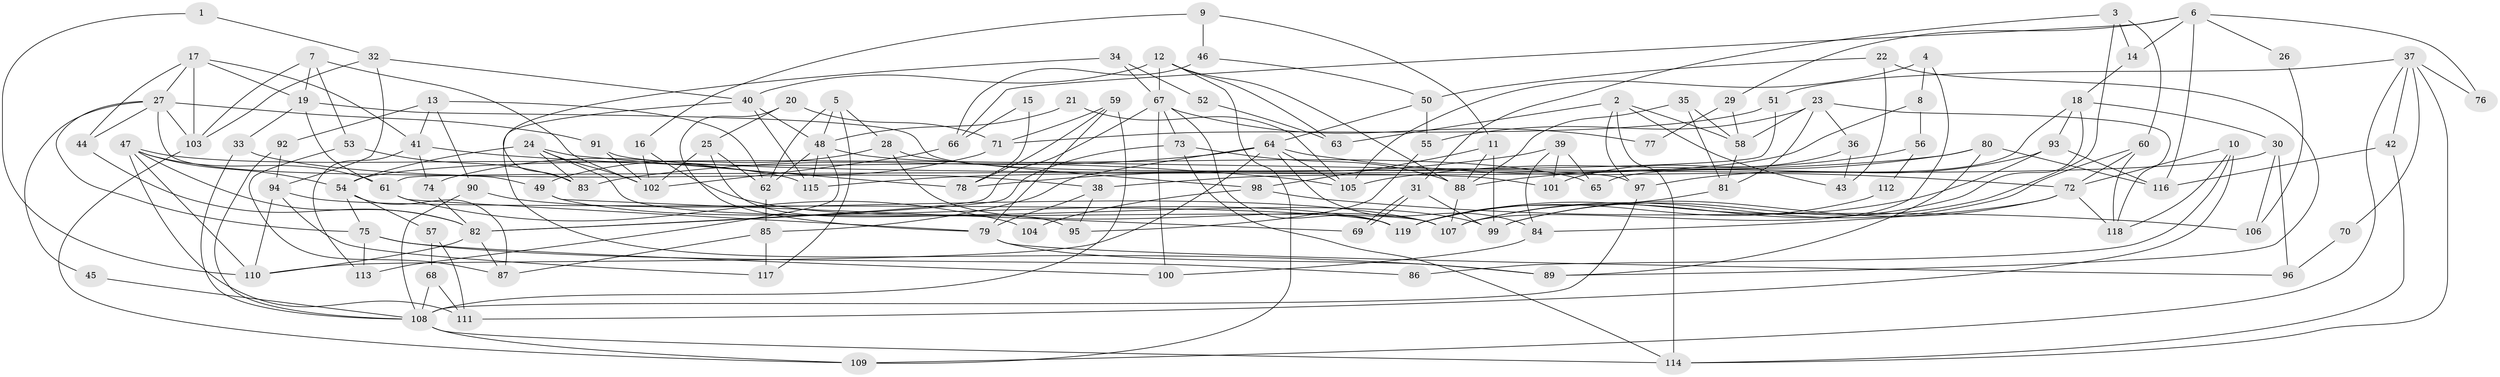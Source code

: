 // Generated by graph-tools (version 1.1) at 2025/36/03/09/25 02:36:10]
// undirected, 119 vertices, 238 edges
graph export_dot {
graph [start="1"]
  node [color=gray90,style=filled];
  1;
  2;
  3;
  4;
  5;
  6;
  7;
  8;
  9;
  10;
  11;
  12;
  13;
  14;
  15;
  16;
  17;
  18;
  19;
  20;
  21;
  22;
  23;
  24;
  25;
  26;
  27;
  28;
  29;
  30;
  31;
  32;
  33;
  34;
  35;
  36;
  37;
  38;
  39;
  40;
  41;
  42;
  43;
  44;
  45;
  46;
  47;
  48;
  49;
  50;
  51;
  52;
  53;
  54;
  55;
  56;
  57;
  58;
  59;
  60;
  61;
  62;
  63;
  64;
  65;
  66;
  67;
  68;
  69;
  70;
  71;
  72;
  73;
  74;
  75;
  76;
  77;
  78;
  79;
  80;
  81;
  82;
  83;
  84;
  85;
  86;
  87;
  88;
  89;
  90;
  91;
  92;
  93;
  94;
  95;
  96;
  97;
  98;
  99;
  100;
  101;
  102;
  103;
  104;
  105;
  106;
  107;
  108;
  109;
  110;
  111;
  112;
  113;
  114;
  115;
  116;
  117;
  118;
  119;
  1 -- 110;
  1 -- 32;
  2 -- 97;
  2 -- 114;
  2 -- 43;
  2 -- 58;
  2 -- 63;
  3 -- 60;
  3 -- 99;
  3 -- 14;
  3 -- 31;
  4 -- 105;
  4 -- 107;
  4 -- 8;
  5 -- 48;
  5 -- 62;
  5 -- 28;
  5 -- 117;
  6 -- 14;
  6 -- 66;
  6 -- 26;
  6 -- 29;
  6 -- 76;
  6 -- 116;
  7 -- 103;
  7 -- 53;
  7 -- 19;
  7 -- 102;
  8 -- 38;
  8 -- 56;
  9 -- 11;
  9 -- 16;
  9 -- 46;
  10 -- 111;
  10 -- 72;
  10 -- 86;
  10 -- 118;
  11 -- 88;
  11 -- 99;
  11 -- 98;
  12 -- 67;
  12 -- 40;
  12 -- 63;
  12 -- 88;
  12 -- 109;
  13 -- 90;
  13 -- 92;
  13 -- 41;
  13 -- 62;
  14 -- 18;
  15 -- 78;
  15 -- 66;
  16 -- 99;
  16 -- 102;
  17 -- 19;
  17 -- 27;
  17 -- 41;
  17 -- 44;
  17 -- 103;
  18 -- 107;
  18 -- 93;
  18 -- 30;
  18 -- 65;
  19 -- 61;
  19 -- 33;
  19 -- 97;
  20 -- 79;
  20 -- 25;
  20 -- 71;
  21 -- 48;
  21 -- 105;
  22 -- 50;
  22 -- 89;
  22 -- 43;
  23 -- 36;
  23 -- 58;
  23 -- 55;
  23 -- 81;
  23 -- 118;
  24 -- 107;
  24 -- 54;
  24 -- 78;
  24 -- 83;
  24 -- 102;
  25 -- 102;
  25 -- 62;
  25 -- 95;
  26 -- 106;
  27 -- 49;
  27 -- 103;
  27 -- 44;
  27 -- 45;
  27 -- 75;
  27 -- 91;
  28 -- 107;
  28 -- 49;
  28 -- 98;
  29 -- 58;
  29 -- 77;
  30 -- 54;
  30 -- 96;
  30 -- 106;
  31 -- 69;
  31 -- 69;
  31 -- 99;
  32 -- 103;
  32 -- 94;
  32 -- 40;
  33 -- 108;
  33 -- 38;
  34 -- 83;
  34 -- 67;
  34 -- 52;
  35 -- 58;
  35 -- 88;
  35 -- 81;
  36 -- 101;
  36 -- 43;
  37 -- 109;
  37 -- 51;
  37 -- 42;
  37 -- 70;
  37 -- 76;
  37 -- 114;
  38 -- 79;
  38 -- 95;
  39 -- 65;
  39 -- 78;
  39 -- 84;
  39 -- 101;
  40 -- 115;
  40 -- 48;
  40 -- 89;
  41 -- 74;
  41 -- 105;
  41 -- 113;
  42 -- 114;
  42 -- 116;
  44 -- 82;
  45 -- 108;
  46 -- 50;
  46 -- 66;
  47 -- 82;
  47 -- 110;
  47 -- 54;
  47 -- 61;
  47 -- 111;
  47 -- 115;
  48 -- 113;
  48 -- 62;
  48 -- 65;
  48 -- 115;
  49 -- 119;
  49 -- 69;
  50 -- 64;
  50 -- 55;
  51 -- 61;
  51 -- 71;
  52 -- 63;
  53 -- 83;
  53 -- 87;
  54 -- 87;
  54 -- 57;
  54 -- 75;
  55 -- 95;
  56 -- 105;
  56 -- 112;
  57 -- 111;
  57 -- 68;
  58 -- 81;
  59 -- 108;
  59 -- 71;
  59 -- 78;
  59 -- 79;
  60 -- 72;
  60 -- 118;
  60 -- 107;
  61 -- 79;
  61 -- 104;
  62 -- 85;
  64 -- 84;
  64 -- 85;
  64 -- 72;
  64 -- 83;
  64 -- 105;
  64 -- 110;
  66 -- 102;
  67 -- 100;
  67 -- 82;
  67 -- 73;
  67 -- 77;
  67 -- 119;
  68 -- 108;
  68 -- 111;
  70 -- 96;
  71 -- 74;
  72 -- 118;
  72 -- 84;
  72 -- 99;
  73 -- 88;
  73 -- 82;
  73 -- 114;
  74 -- 82;
  75 -- 86;
  75 -- 100;
  75 -- 113;
  79 -- 89;
  79 -- 96;
  80 -- 115;
  80 -- 116;
  80 -- 88;
  80 -- 89;
  81 -- 119;
  82 -- 87;
  82 -- 110;
  84 -- 100;
  85 -- 117;
  85 -- 87;
  88 -- 107;
  90 -- 107;
  90 -- 108;
  91 -- 102;
  91 -- 101;
  92 -- 108;
  92 -- 94;
  93 -- 119;
  93 -- 116;
  93 -- 97;
  94 -- 110;
  94 -- 119;
  94 -- 117;
  97 -- 108;
  98 -- 104;
  98 -- 106;
  103 -- 109;
  108 -- 114;
  108 -- 109;
  112 -- 119;
}
